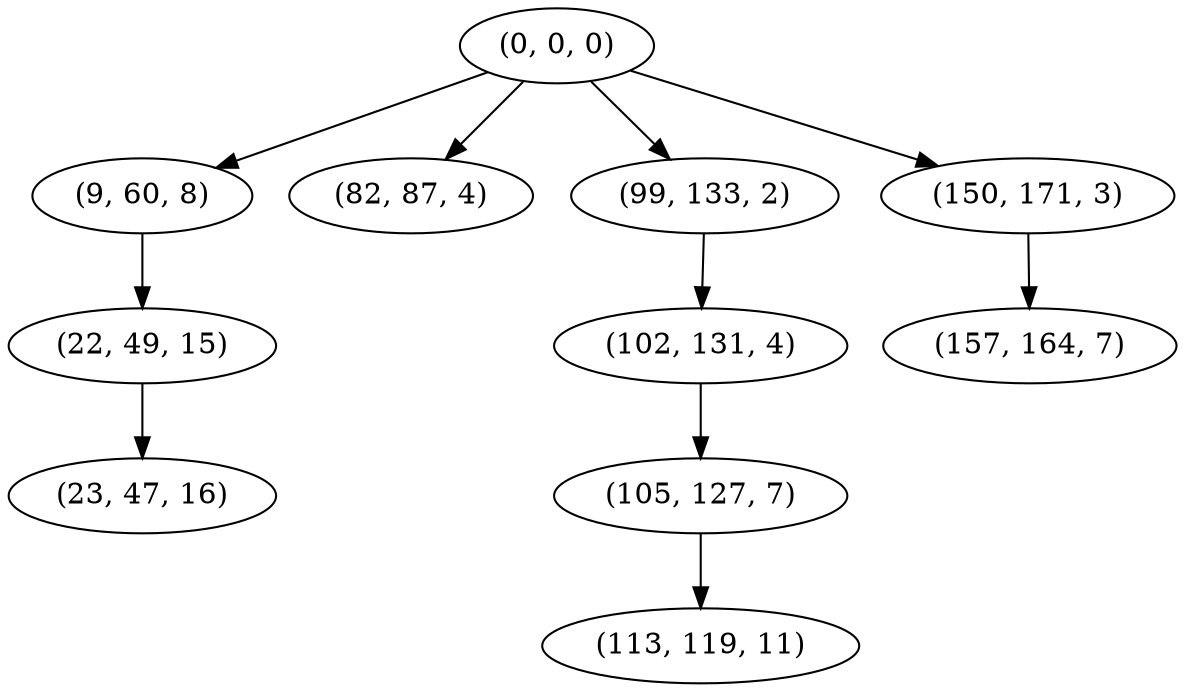 digraph tree {
    "(0, 0, 0)";
    "(9, 60, 8)";
    "(22, 49, 15)";
    "(23, 47, 16)";
    "(82, 87, 4)";
    "(99, 133, 2)";
    "(102, 131, 4)";
    "(105, 127, 7)";
    "(113, 119, 11)";
    "(150, 171, 3)";
    "(157, 164, 7)";
    "(0, 0, 0)" -> "(9, 60, 8)";
    "(0, 0, 0)" -> "(82, 87, 4)";
    "(0, 0, 0)" -> "(99, 133, 2)";
    "(0, 0, 0)" -> "(150, 171, 3)";
    "(9, 60, 8)" -> "(22, 49, 15)";
    "(22, 49, 15)" -> "(23, 47, 16)";
    "(99, 133, 2)" -> "(102, 131, 4)";
    "(102, 131, 4)" -> "(105, 127, 7)";
    "(105, 127, 7)" -> "(113, 119, 11)";
    "(150, 171, 3)" -> "(157, 164, 7)";
}
